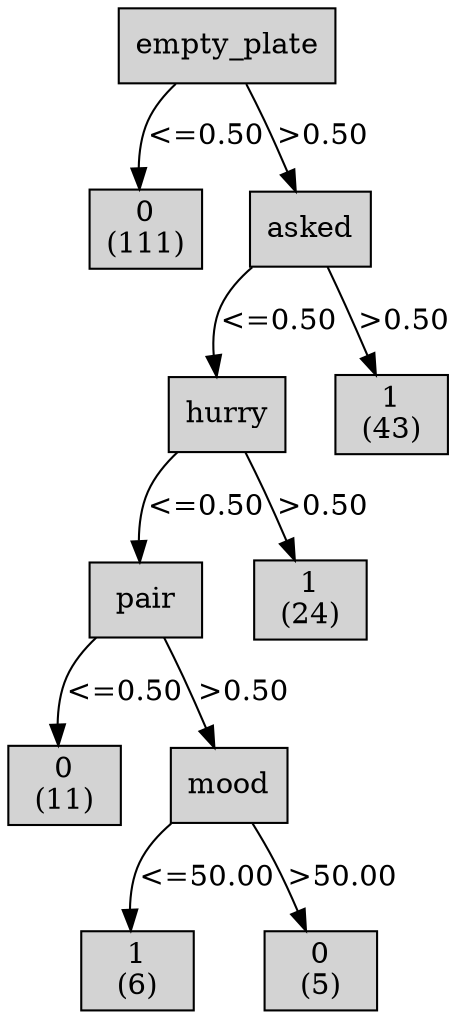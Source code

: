 digraph ID3_Tree {
"0" [shape=box, style=filled, label="empty_plate
", weight=1]
"1" [shape=box, style=filled, label="0
(111)
", weight=2]
0 -> 1 [ label = "<=0.50"];
"2" [shape=box, style=filled, label="asked
", weight=2]
0 -> 2 [ label = ">0.50"];
"3" [shape=box, style=filled, label="hurry
", weight=3]
2 -> 3 [ label = "<=0.50"];
"4" [shape=box, style=filled, label="pair
", weight=4]
3 -> 4 [ label = "<=0.50"];
"5" [shape=box, style=filled, label="0
(11)
", weight=5]
4 -> 5 [ label = "<=0.50"];
"6" [shape=box, style=filled, label="mood
", weight=5]
4 -> 6 [ label = ">0.50"];
"7" [shape=box, style=filled, label="1
(6)
", weight=6]
6 -> 7 [ label = "<=50.00"];
"8" [shape=box, style=filled, label="0
(5)
", weight=6]
6 -> 8 [ label = ">50.00"];
"9" [shape=box, style=filled, label="1
(24)
", weight=4]
3 -> 9 [ label = ">0.50"];
"10" [shape=box, style=filled, label="1
(43)
", weight=3]
2 -> 10 [ label = ">0.50"];
{rank=same; 0;};
{rank=same; 1;2;};
{rank=same; 3;10;};
{rank=same; 4;9;};
{rank=same; 5;6;};
{rank=same; 7;8;};
}